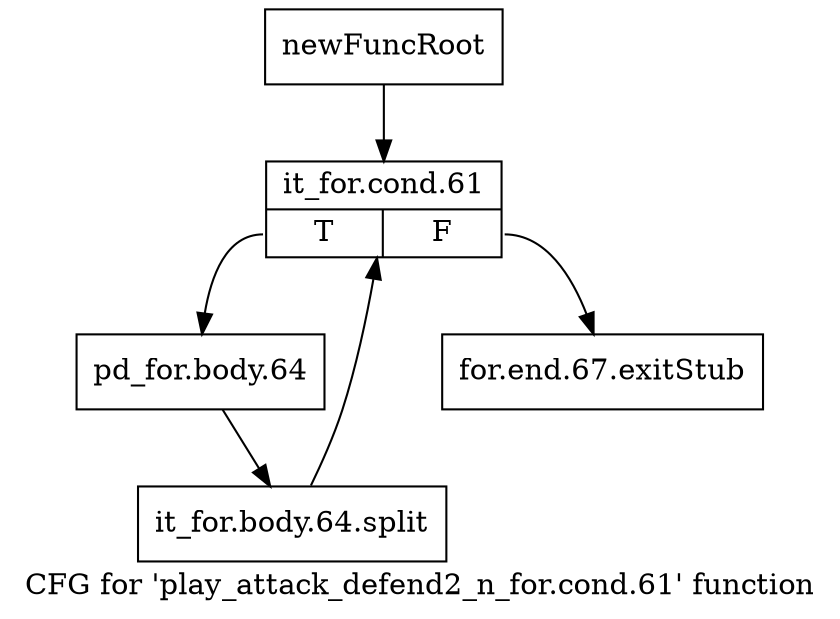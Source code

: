 digraph "CFG for 'play_attack_defend2_n_for.cond.61' function" {
	label="CFG for 'play_attack_defend2_n_for.cond.61' function";

	Node0x4585aa0 [shape=record,label="{newFuncRoot}"];
	Node0x4585aa0 -> Node0x4585b40;
	Node0x4585af0 [shape=record,label="{for.end.67.exitStub}"];
	Node0x4585b40 [shape=record,label="{it_for.cond.61|{<s0>T|<s1>F}}"];
	Node0x4585b40:s0 -> Node0x4585b90;
	Node0x4585b40:s1 -> Node0x4585af0;
	Node0x4585b90 [shape=record,label="{pd_for.body.64}"];
	Node0x4585b90 -> Node0x502c7b0;
	Node0x502c7b0 [shape=record,label="{it_for.body.64.split}"];
	Node0x502c7b0 -> Node0x4585b40;
}
